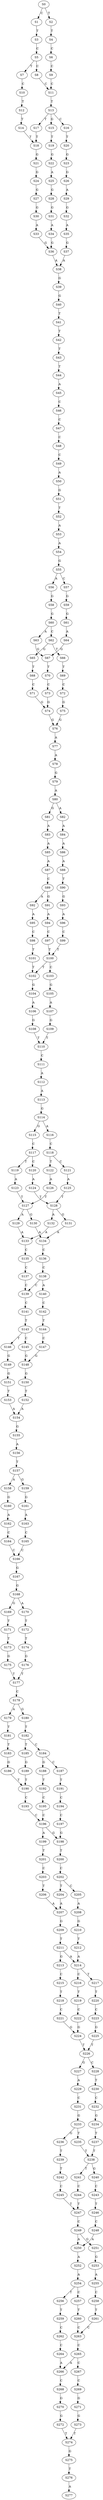 strict digraph  {
	S0 -> S1 [ label = C ];
	S0 -> S2 [ label = T ];
	S1 -> S3 [ label = T ];
	S2 -> S4 [ label = T ];
	S3 -> S5 [ label = C ];
	S4 -> S6 [ label = C ];
	S5 -> S7 [ label = T ];
	S5 -> S8 [ label = C ];
	S6 -> S9 [ label = C ];
	S7 -> S10 [ label = C ];
	S8 -> S11 [ label = C ];
	S9 -> S11 [ label = C ];
	S10 -> S12 [ label = T ];
	S11 -> S13 [ label = T ];
	S12 -> S14 [ label = T ];
	S13 -> S15 [ label = G ];
	S13 -> S16 [ label = C ];
	S13 -> S17 [ label = T ];
	S14 -> S18 [ label = T ];
	S15 -> S19 [ label = T ];
	S16 -> S20 [ label = T ];
	S17 -> S18 [ label = T ];
	S18 -> S21 [ label = G ];
	S19 -> S22 [ label = G ];
	S20 -> S23 [ label = G ];
	S21 -> S24 [ label = G ];
	S22 -> S25 [ label = A ];
	S23 -> S26 [ label = G ];
	S24 -> S27 [ label = G ];
	S25 -> S28 [ label = G ];
	S26 -> S29 [ label = A ];
	S27 -> S30 [ label = G ];
	S28 -> S31 [ label = G ];
	S29 -> S32 [ label = G ];
	S30 -> S33 [ label = A ];
	S31 -> S34 [ label = A ];
	S32 -> S35 [ label = A ];
	S33 -> S36 [ label = G ];
	S34 -> S36 [ label = G ];
	S35 -> S37 [ label = G ];
	S36 -> S38 [ label = A ];
	S37 -> S38 [ label = A ];
	S38 -> S39 [ label = G ];
	S39 -> S40 [ label = G ];
	S40 -> S41 [ label = T ];
	S41 -> S42 [ label = T ];
	S42 -> S43 [ label = T ];
	S43 -> S44 [ label = T ];
	S44 -> S45 [ label = A ];
	S45 -> S46 [ label = C ];
	S46 -> S47 [ label = C ];
	S47 -> S48 [ label = C ];
	S48 -> S49 [ label = C ];
	S49 -> S50 [ label = A ];
	S50 -> S51 [ label = G ];
	S51 -> S52 [ label = T ];
	S52 -> S53 [ label = A ];
	S53 -> S54 [ label = A ];
	S54 -> S55 [ label = G ];
	S55 -> S56 [ label = A ];
	S55 -> S57 [ label = C ];
	S56 -> S58 [ label = G ];
	S57 -> S59 [ label = G ];
	S58 -> S60 [ label = G ];
	S59 -> S61 [ label = G ];
	S60 -> S62 [ label = C ];
	S60 -> S63 [ label = A ];
	S61 -> S64 [ label = A ];
	S62 -> S65 [ label = G ];
	S62 -> S66 [ label = T ];
	S63 -> S67 [ label = G ];
	S64 -> S67 [ label = G ];
	S65 -> S68 [ label = T ];
	S66 -> S69 [ label = T ];
	S67 -> S70 [ label = T ];
	S68 -> S71 [ label = C ];
	S69 -> S72 [ label = C ];
	S70 -> S73 [ label = C ];
	S71 -> S74 [ label = G ];
	S72 -> S75 [ label = G ];
	S73 -> S74 [ label = G ];
	S74 -> S76 [ label = G ];
	S75 -> S76 [ label = G ];
	S76 -> S77 [ label = A ];
	S77 -> S78 [ label = A ];
	S78 -> S79 [ label = G ];
	S79 -> S80 [ label = A ];
	S80 -> S81 [ label = G ];
	S80 -> S82 [ label = A ];
	S81 -> S83 [ label = A ];
	S82 -> S84 [ label = A ];
	S83 -> S85 [ label = A ];
	S84 -> S86 [ label = A ];
	S85 -> S87 [ label = A ];
	S86 -> S88 [ label = A ];
	S87 -> S89 [ label = C ];
	S88 -> S90 [ label = T ];
	S89 -> S91 [ label = G ];
	S89 -> S92 [ label = A ];
	S90 -> S93 [ label = G ];
	S91 -> S94 [ label = A ];
	S92 -> S95 [ label = A ];
	S93 -> S96 [ label = A ];
	S94 -> S97 [ label = C ];
	S95 -> S98 [ label = C ];
	S96 -> S99 [ label = C ];
	S97 -> S100 [ label = T ];
	S98 -> S101 [ label = T ];
	S99 -> S100 [ label = T ];
	S100 -> S102 [ label = T ];
	S100 -> S103 [ label = C ];
	S101 -> S102 [ label = T ];
	S102 -> S104 [ label = G ];
	S103 -> S105 [ label = G ];
	S104 -> S106 [ label = A ];
	S105 -> S107 [ label = A ];
	S106 -> S108 [ label = G ];
	S107 -> S109 [ label = G ];
	S108 -> S110 [ label = T ];
	S109 -> S110 [ label = T ];
	S110 -> S111 [ label = C ];
	S111 -> S112 [ label = A ];
	S112 -> S113 [ label = A ];
	S113 -> S114 [ label = G ];
	S114 -> S115 [ label = G ];
	S114 -> S116 [ label = A ];
	S115 -> S117 [ label = C ];
	S116 -> S118 [ label = C ];
	S117 -> S119 [ label = T ];
	S117 -> S120 [ label = C ];
	S118 -> S121 [ label = C ];
	S118 -> S122 [ label = T ];
	S119 -> S123 [ label = A ];
	S120 -> S124 [ label = A ];
	S121 -> S125 [ label = A ];
	S122 -> S126 [ label = A ];
	S123 -> S127 [ label = T ];
	S124 -> S128 [ label = T ];
	S125 -> S128 [ label = T ];
	S126 -> S127 [ label = T ];
	S127 -> S129 [ label = A ];
	S127 -> S130 [ label = G ];
	S128 -> S131 [ label = G ];
	S128 -> S132 [ label = A ];
	S129 -> S133 [ label = A ];
	S130 -> S134 [ label = A ];
	S131 -> S134 [ label = A ];
	S132 -> S133 [ label = A ];
	S133 -> S135 [ label = C ];
	S134 -> S136 [ label = C ];
	S135 -> S137 [ label = C ];
	S136 -> S138 [ label = C ];
	S137 -> S139 [ label = C ];
	S138 -> S139 [ label = C ];
	S138 -> S140 [ label = A ];
	S139 -> S141 [ label = C ];
	S140 -> S142 [ label = C ];
	S141 -> S143 [ label = T ];
	S142 -> S144 [ label = T ];
	S143 -> S145 [ label = C ];
	S143 -> S146 [ label = T ];
	S144 -> S147 [ label = C ];
	S145 -> S148 [ label = G ];
	S146 -> S149 [ label = G ];
	S147 -> S148 [ label = G ];
	S148 -> S150 [ label = G ];
	S149 -> S151 [ label = G ];
	S150 -> S152 [ label = T ];
	S151 -> S153 [ label = T ];
	S152 -> S154 [ label = A ];
	S153 -> S154 [ label = A ];
	S154 -> S155 [ label = G ];
	S155 -> S156 [ label = A ];
	S156 -> S157 [ label = T ];
	S157 -> S158 [ label = A ];
	S157 -> S159 [ label = G ];
	S158 -> S160 [ label = G ];
	S159 -> S161 [ label = G ];
	S160 -> S162 [ label = A ];
	S161 -> S163 [ label = A ];
	S162 -> S164 [ label = C ];
	S163 -> S165 [ label = C ];
	S164 -> S166 [ label = C ];
	S165 -> S166 [ label = C ];
	S166 -> S167 [ label = G ];
	S167 -> S168 [ label = G ];
	S168 -> S169 [ label = G ];
	S168 -> S170 [ label = A ];
	S169 -> S171 [ label = T ];
	S170 -> S172 [ label = T ];
	S171 -> S173 [ label = T ];
	S172 -> S174 [ label = T ];
	S173 -> S175 [ label = G ];
	S174 -> S176 [ label = G ];
	S175 -> S177 [ label = T ];
	S176 -> S177 [ label = T ];
	S177 -> S178 [ label = C ];
	S178 -> S179 [ label = A ];
	S178 -> S180 [ label = G ];
	S179 -> S181 [ label = T ];
	S180 -> S182 [ label = T ];
	S181 -> S183 [ label = T ];
	S182 -> S184 [ label = C ];
	S182 -> S185 [ label = T ];
	S183 -> S186 [ label = G ];
	S184 -> S187 [ label = C ];
	S184 -> S188 [ label = G ];
	S185 -> S189 [ label = G ];
	S186 -> S190 [ label = T ];
	S187 -> S191 [ label = T ];
	S188 -> S192 [ label = T ];
	S189 -> S190 [ label = T ];
	S190 -> S193 [ label = C ];
	S191 -> S194 [ label = C ];
	S192 -> S195 [ label = C ];
	S193 -> S196 [ label = C ];
	S194 -> S197 [ label = C ];
	S195 -> S196 [ label = C ];
	S196 -> S198 [ label = G ];
	S196 -> S199 [ label = A ];
	S197 -> S198 [ label = G ];
	S198 -> S200 [ label = T ];
	S199 -> S201 [ label = T ];
	S200 -> S202 [ label = C ];
	S201 -> S203 [ label = C ];
	S202 -> S204 [ label = T ];
	S202 -> S205 [ label = C ];
	S203 -> S206 [ label = T ];
	S204 -> S207 [ label = A ];
	S205 -> S208 [ label = A ];
	S206 -> S207 [ label = A ];
	S207 -> S209 [ label = G ];
	S208 -> S210 [ label = G ];
	S209 -> S211 [ label = T ];
	S210 -> S212 [ label = T ];
	S211 -> S213 [ label = G ];
	S211 -> S214 [ label = A ];
	S212 -> S214 [ label = A ];
	S213 -> S215 [ label = C ];
	S214 -> S216 [ label = C ];
	S214 -> S217 [ label = T ];
	S215 -> S218 [ label = T ];
	S216 -> S219 [ label = T ];
	S217 -> S220 [ label = T ];
	S218 -> S221 [ label = C ];
	S219 -> S222 [ label = C ];
	S220 -> S223 [ label = C ];
	S221 -> S224 [ label = G ];
	S222 -> S224 [ label = G ];
	S223 -> S225 [ label = G ];
	S224 -> S226 [ label = T ];
	S225 -> S226 [ label = T ];
	S226 -> S227 [ label = G ];
	S226 -> S228 [ label = C ];
	S227 -> S229 [ label = A ];
	S228 -> S230 [ label = T ];
	S229 -> S231 [ label = C ];
	S230 -> S232 [ label = C ];
	S231 -> S233 [ label = G ];
	S232 -> S234 [ label = G ];
	S233 -> S235 [ label = T ];
	S233 -> S236 [ label = G ];
	S234 -> S237 [ label = T ];
	S235 -> S238 [ label = T ];
	S236 -> S239 [ label = T ];
	S237 -> S238 [ label = T ];
	S238 -> S240 [ label = G ];
	S238 -> S241 [ label = T ];
	S239 -> S242 [ label = T ];
	S240 -> S243 [ label = C ];
	S241 -> S244 [ label = C ];
	S242 -> S245 [ label = C ];
	S243 -> S246 [ label = T ];
	S244 -> S247 [ label = T ];
	S245 -> S247 [ label = T ];
	S246 -> S248 [ label = C ];
	S247 -> S249 [ label = C ];
	S248 -> S250 [ label = A ];
	S249 -> S251 [ label = G ];
	S249 -> S250 [ label = A ];
	S250 -> S252 [ label = A ];
	S251 -> S253 [ label = G ];
	S252 -> S254 [ label = A ];
	S253 -> S255 [ label = A ];
	S254 -> S256 [ label = T ];
	S254 -> S257 [ label = C ];
	S255 -> S258 [ label = C ];
	S256 -> S259 [ label = T ];
	S257 -> S260 [ label = T ];
	S258 -> S261 [ label = T ];
	S259 -> S262 [ label = C ];
	S260 -> S263 [ label = C ];
	S261 -> S263 [ label = C ];
	S262 -> S264 [ label = C ];
	S263 -> S265 [ label = C ];
	S264 -> S266 [ label = A ];
	S265 -> S267 [ label = C ];
	S265 -> S266 [ label = A ];
	S266 -> S268 [ label = C ];
	S267 -> S269 [ label = C ];
	S268 -> S270 [ label = G ];
	S269 -> S271 [ label = G ];
	S270 -> S272 [ label = G ];
	S271 -> S273 [ label = G ];
	S272 -> S274 [ label = T ];
	S273 -> S274 [ label = T ];
	S274 -> S275 [ label = G ];
	S275 -> S276 [ label = T ];
	S276 -> S277 [ label = A ];
}
